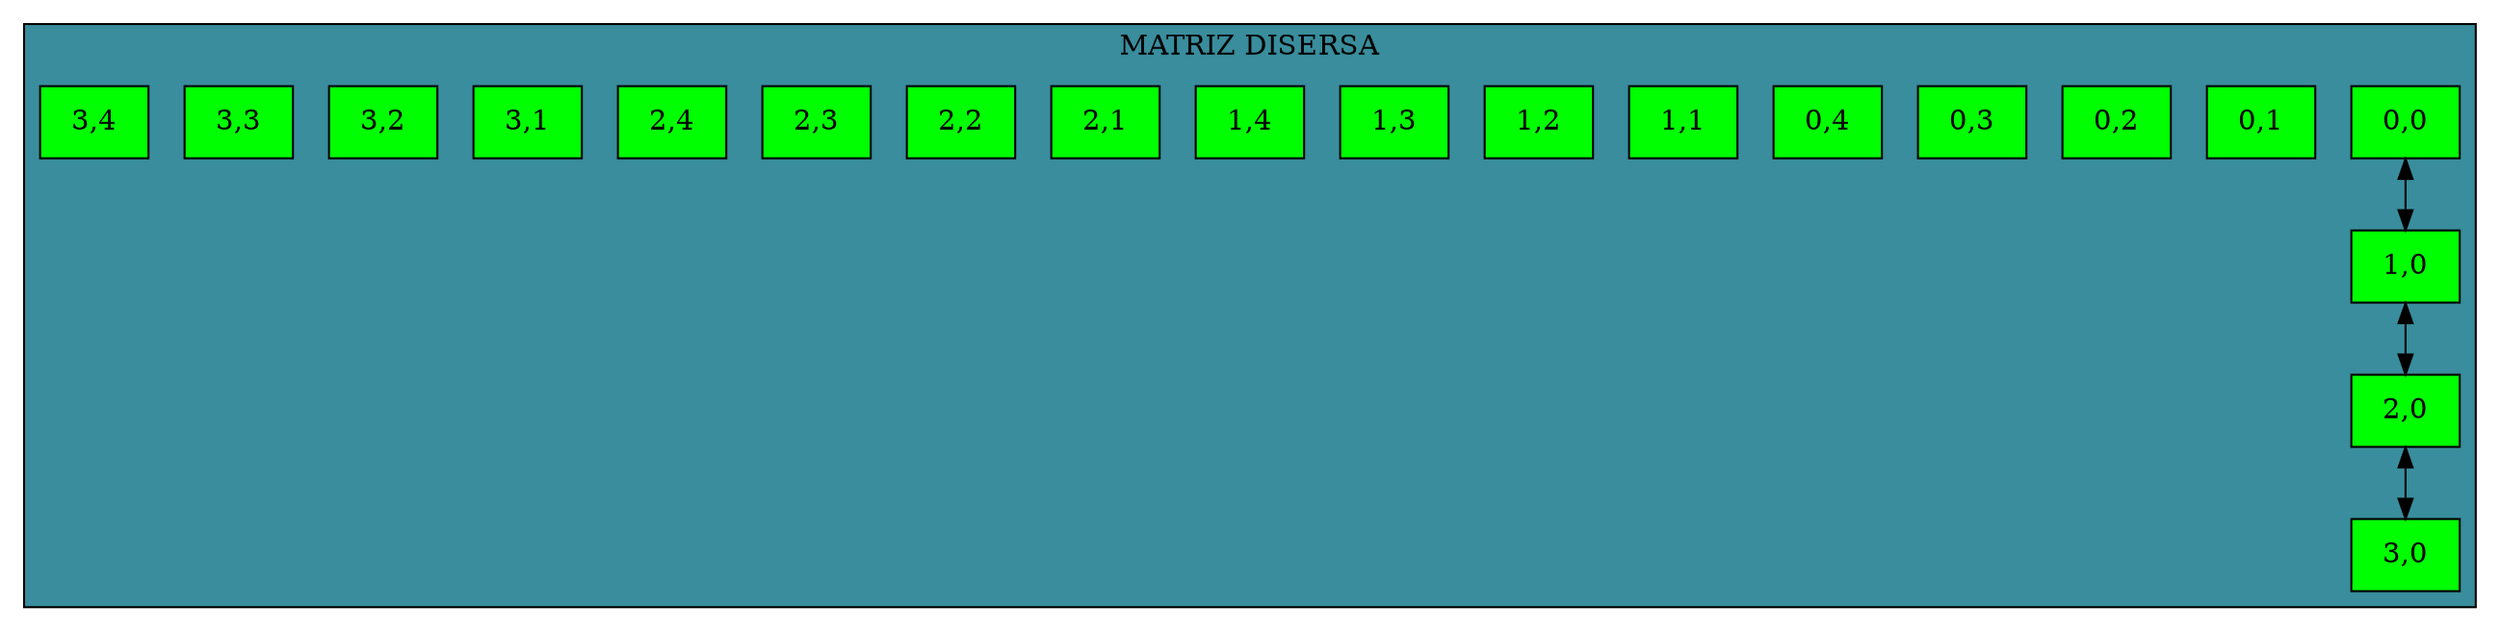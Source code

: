 digraph L{node[shape = box fillcolor = "#FFEDBB" style  = filled]subgraph cluster_p{label= "MATRIZ DISERSA"bgcolor = "#398D9C"edge [dir = "both"]celda1[label= "0,0", fillcolor = green, group = 2 ];celda2[label= "0,1", fillcolor = green, group = 2 ];celda3[label= "0,2", fillcolor = green, group = 2 ];celda4[label= "0,3", fillcolor = green, group = 2 ];celda5[label= "0,4", fillcolor = green, group = 2 ];celda6[label= "1,0", fillcolor = green, group = 2 ];celda7[label= "1,1", fillcolor = green, group = 2 ];celda8[label= "1,2", fillcolor = green, group = 2 ];celda9[label= "1,3", fillcolor = green, group = 2 ];celda10[label= "1,4", fillcolor = green, group = 2 ];celda11[label= "2,0", fillcolor = green, group = 2 ];celda12[label= "2,1", fillcolor = green, group = 2 ];celda13[label= "2,2", fillcolor = green, group = 2 ];celda14[label= "2,3", fillcolor = green, group = 2 ];celda15[label= "2,4", fillcolor = green, group = 2 ];celda16[label= "3,0", fillcolor = green, group = 2 ];celda17[label= "3,1", fillcolor = green, group = 2 ];celda18[label= "3,2", fillcolor = green, group = 2 ];celda19[label= "3,3", fillcolor = green, group = 2 ];celda20[label= "3,4", fillcolor = green, group = 2 ];celda1->celda6;celda6->celda11;celda11->celda16;}}